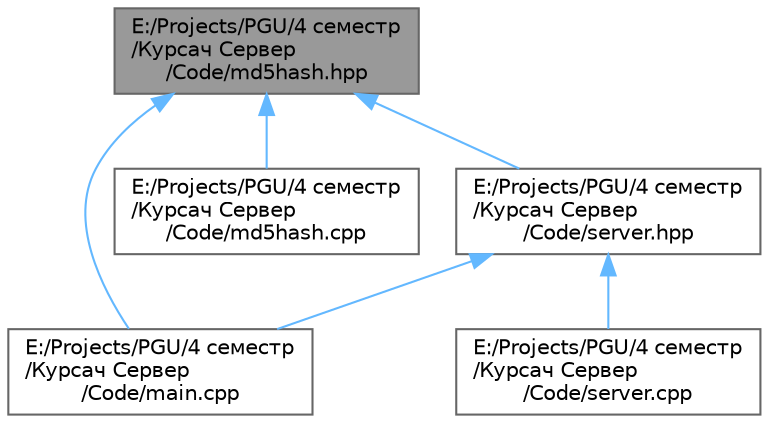 digraph "E:/Projects/PGU/4 семестр/Курсач Сервер/Code/md5hash.hpp"
{
 // LATEX_PDF_SIZE
  bgcolor="transparent";
  edge [fontname=Helvetica,fontsize=10,labelfontname=Helvetica,labelfontsize=10];
  node [fontname=Helvetica,fontsize=10,shape=box,height=0.2,width=0.4];
  Node1 [id="Node000001",label="E:/Projects/PGU/4 семестр\l/Курсач Сервер\l/Code/md5hash.hpp",height=0.2,width=0.4,color="gray40", fillcolor="grey60", style="filled", fontcolor="black",tooltip="Класс, обрабатывабщий HASH MD5."];
  Node1 -> Node2 [id="edge1_Node000001_Node000002",dir="back",color="steelblue1",style="solid",tooltip=" "];
  Node2 [id="Node000002",label="E:/Projects/PGU/4 семестр\l/Курсач Сервер\l/Code/main.cpp",height=0.2,width=0.4,color="grey40", fillcolor="white", style="filled",URL="$main_8cpp.html",tooltip=" "];
  Node1 -> Node3 [id="edge2_Node000001_Node000003",dir="back",color="steelblue1",style="solid",tooltip=" "];
  Node3 [id="Node000003",label="E:/Projects/PGU/4 семестр\l/Курсач Сервер\l/Code/md5hash.cpp",height=0.2,width=0.4,color="grey40", fillcolor="white", style="filled",URL="$md5hash_8cpp.html",tooltip=" "];
  Node1 -> Node4 [id="edge3_Node000001_Node000004",dir="back",color="steelblue1",style="solid",tooltip=" "];
  Node4 [id="Node000004",label="E:/Projects/PGU/4 семестр\l/Курсач Сервер\l/Code/server.hpp",height=0.2,width=0.4,color="grey40", fillcolor="white", style="filled",URL="$server_8hpp.html",tooltip="Класс, управляющий работой сервера"];
  Node4 -> Node2 [id="edge4_Node000004_Node000002",dir="back",color="steelblue1",style="solid",tooltip=" "];
  Node4 -> Node5 [id="edge5_Node000004_Node000005",dir="back",color="steelblue1",style="solid",tooltip=" "];
  Node5 [id="Node000005",label="E:/Projects/PGU/4 семестр\l/Курсач Сервер\l/Code/server.cpp",height=0.2,width=0.4,color="grey40", fillcolor="white", style="filled",URL="$server_8cpp.html",tooltip=" "];
}
